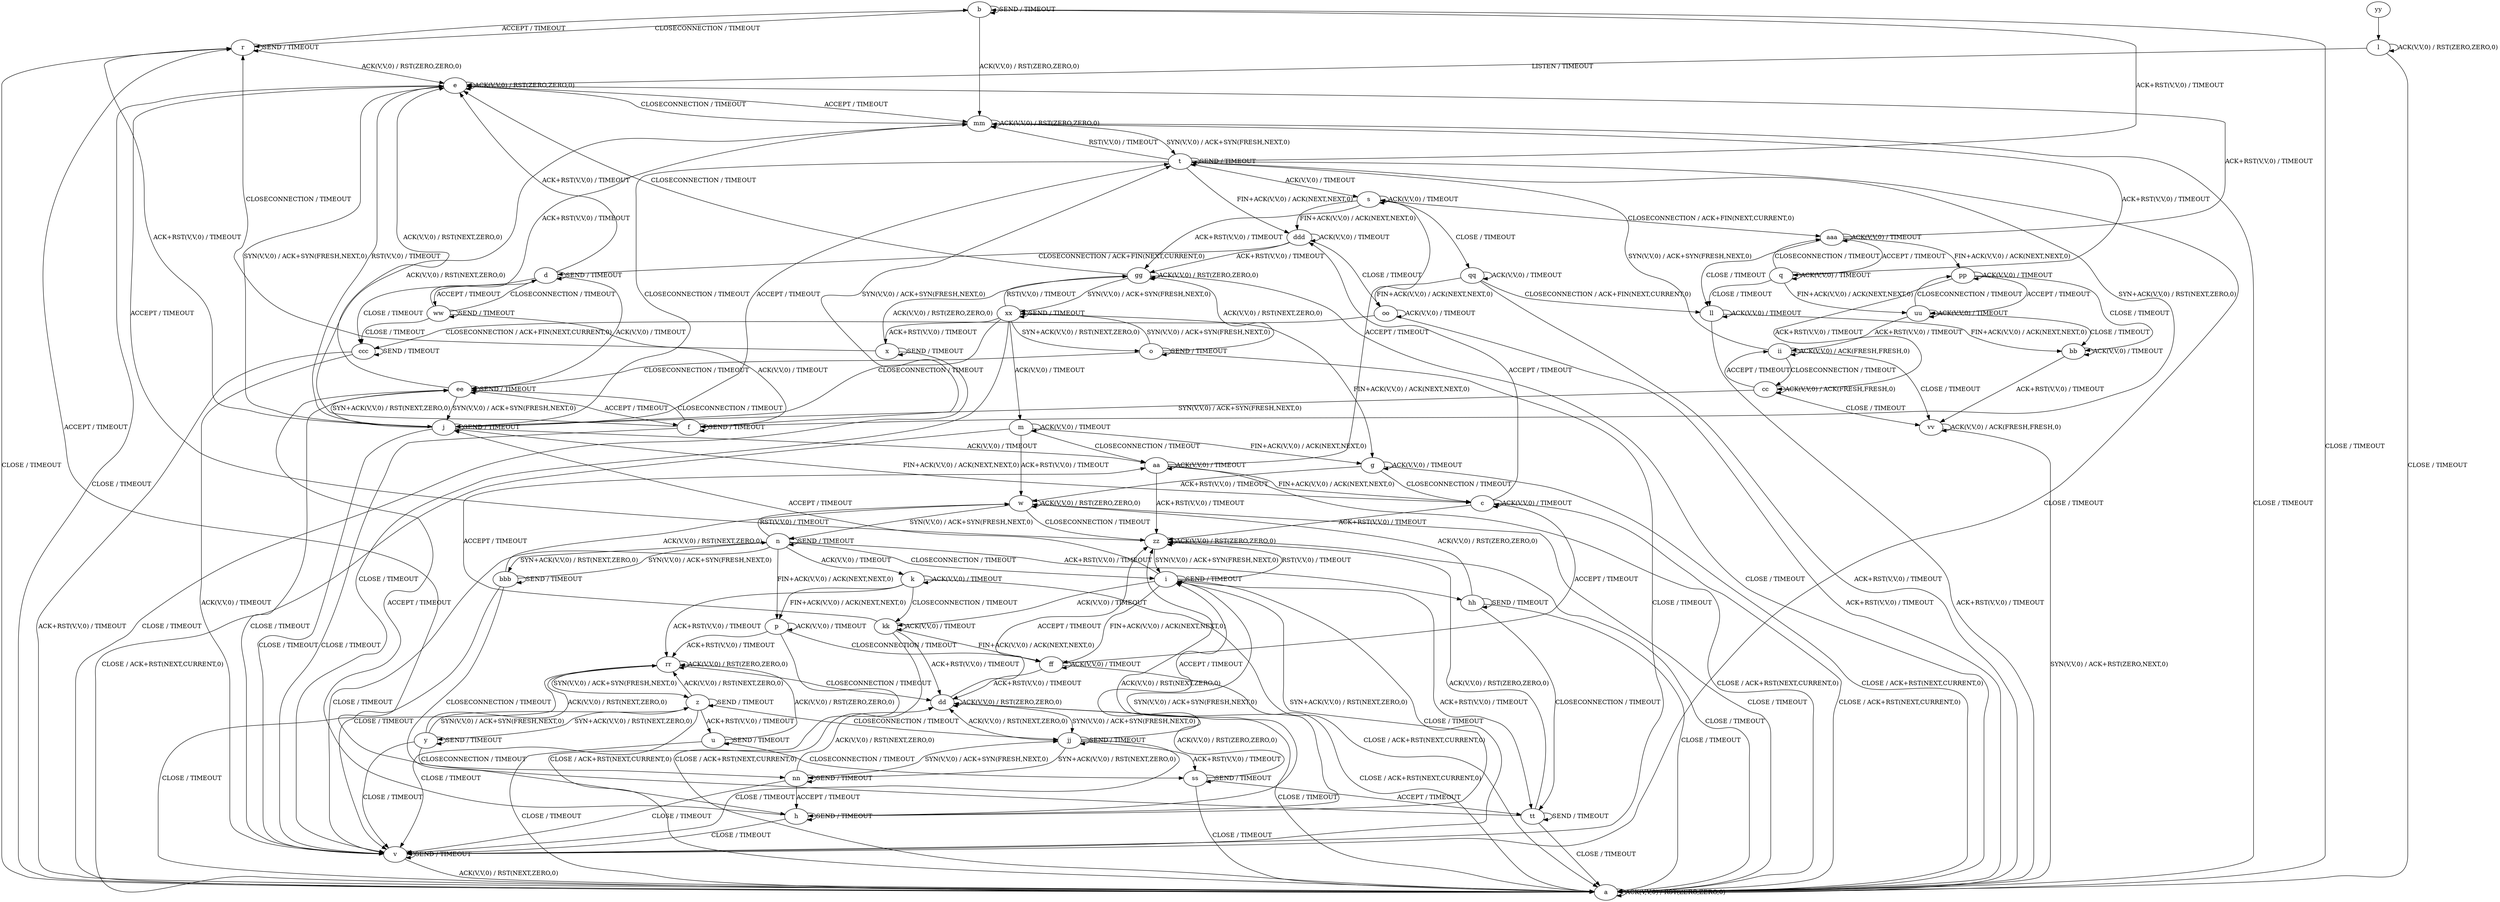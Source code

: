 digraph "" {
	graph ["Incoming time"=1493.2102932929993,
		"Outgoing time"=3147.205769777298,
		Output="{'States': 56, 'Transitions': 716, 'Filename': '../results/tcp/TCP_FreeBSD_Server-TCP_FreeBSD_Server-cvc4-4.dot'}",
		Reference="{'States': 56, 'Transitions': 716, 'Filename': '../subjects/tcp/TCP_FreeBSD_Server.dot'}",
		Solver=cvc4,
		Updated="{'States': 56, 'Transitions': 716, 'Filename': '../subjects/tcp/TCP_FreeBSD_Server.dot'}",
		"f-measure"=1.0,
		precision=1.0,
		recall=1.0
	];
	a -> a [key=0,
	label="ACK(V,V,0) / RST(ZERO,ZERO,0)"];
b -> a [key=0,
label="CLOSE / TIMEOUT"];
b -> b [key=0,
label="SEND / TIMEOUT"];
b -> r [key=0,
label="CLOSECONNECTION / TIMEOUT"];
b -> mm [key=0,
label="ACK(V,V,0) / RST(ZERO,ZERO,0)"];
c -> a [key=0,
label="CLOSE / ACK+RST(NEXT,CURRENT,0)"];
c -> c [key=0,
label="ACK(V,V,0) / TIMEOUT"];
c -> zz [key=0,
label="ACK+RST(V,V,0) / TIMEOUT"];
c -> ddd [key=0,
label="ACCEPT / TIMEOUT"];
d -> d [key=0,
label="SEND / TIMEOUT"];
d -> e [key=0,
label="ACK+RST(V,V,0) / TIMEOUT"];
d -> ee [key=0,
label="ACK(V,V,0) / TIMEOUT"];
d -> ww [key=0,
label="ACCEPT / TIMEOUT"];
d -> ccc [key=0,
label="CLOSE / TIMEOUT"];
e -> a [key=0,
label="CLOSE / TIMEOUT"];
e -> e [key=0,
label="ACK(V,V,0) / RST(ZERO,ZERO,0)"];
e -> j [key=0,
label="SYN(V,V,0) / ACK+SYN(FRESH,NEXT,0)"];
e -> mm [key=0,
label="ACCEPT / TIMEOUT"];
f -> f [key=0,
label="SEND / TIMEOUT"];
f -> t [key=0,
label="SYN(V,V,0) / ACK+SYN(FRESH,NEXT,0)"];
f -> v [key=0,
label="CLOSE / TIMEOUT"];
f -> ee [key=0,
label="CLOSECONNECTION / TIMEOUT"];
f -> mm [key=0,
label="ACK(V,V,0) / RST(NEXT,ZERO,0)"];
g -> a [key=0,
label="CLOSE / ACK+RST(NEXT,CURRENT,0)"];
g -> c [key=0,
label="CLOSECONNECTION / TIMEOUT"];
g -> g [key=0,
label="ACK(V,V,0) / TIMEOUT"];
g -> w [key=0,
label="ACK+RST(V,V,0) / TIMEOUT"];
h -> h [key=0,
label="SEND / TIMEOUT"];
h -> i [key=0,
label="SYN(V,V,0) / ACK+SYN(FRESH,NEXT,0)"];
h -> v [key=0,
label="CLOSE / TIMEOUT"];
h -> ee [key=0,
label="ACCEPT / TIMEOUT"];
h -> zz [key=0,
label="ACK(V,V,0) / RST(NEXT,ZERO,0)"];
i -> h [key=0,
label="SYN+ACK(V,V,0) / RST(NEXT,ZERO,0)"];
i -> i [key=0,
label="SEND / TIMEOUT"];
i -> j [key=0,
label="ACCEPT / TIMEOUT"];
i -> v [key=0,
label="CLOSE / TIMEOUT"];
i -> ff [key=0,
label="FIN+ACK(V,V,0) / ACK(NEXT,NEXT,0)"];
i -> kk [key=0,
label="ACK(V,V,0) / TIMEOUT"];
i -> tt [key=0,
label="ACK+RST(V,V,0) / TIMEOUT"];
i -> zz [key=0,
label="RST(V,V,0) / TIMEOUT"];
j -> c [key=0,
label="FIN+ACK(V,V,0) / ACK(NEXT,NEXT,0)"];
j -> e [key=0,
label="RST(V,V,0) / TIMEOUT"];
j -> j [key=0,
label="SEND / TIMEOUT"];
j -> r [key=0,
label="ACK+RST(V,V,0) / TIMEOUT"];
j -> t [key=0,
label="ACCEPT / TIMEOUT"];
j -> v [key=0,
label="CLOSE / TIMEOUT"];
j -> aa [key=0,
label="ACK(V,V,0) / TIMEOUT"];
j -> ee [key=0,
label="SYN+ACK(V,V,0) / RST(NEXT,ZERO,0)"];
k -> a [key=0,
label="CLOSE / ACK+RST(NEXT,CURRENT,0)"];
k -> k [key=0,
label="ACK(V,V,0) / TIMEOUT"];
k -> p [key=0,
label="FIN+ACK(V,V,0) / ACK(NEXT,NEXT,0)"];
k -> kk [key=0,
label="CLOSECONNECTION / TIMEOUT"];
k -> rr [key=0,
label="ACK+RST(V,V,0) / TIMEOUT"];
l -> a [key=0,
label="CLOSE / TIMEOUT"];
l -> e [key=0,
label="LISTEN / TIMEOUT"];
l -> l [key=0,
label="ACK(V,V,0) / RST(ZERO,ZERO,0)"];
m -> a [key=0,
label="CLOSE / ACK+RST(NEXT,CURRENT,0)"];
m -> g [key=0,
label="FIN+ACK(V,V,0) / ACK(NEXT,NEXT,0)"];
m -> m [key=0,
label="ACK(V,V,0) / TIMEOUT"];
m -> w [key=0,
label="ACK+RST(V,V,0) / TIMEOUT"];
m -> aa [key=0,
label="CLOSECONNECTION / TIMEOUT"];
n -> i [key=0,
label="CLOSECONNECTION / TIMEOUT"];
n -> k [key=0,
label="ACK(V,V,0) / TIMEOUT"];
n -> n [key=0,
label="SEND / TIMEOUT"];
n -> p [key=0,
label="FIN+ACK(V,V,0) / ACK(NEXT,NEXT,0)"];
n -> v [key=0,
label="CLOSE / TIMEOUT"];
n -> w [key=0,
label="RST(V,V,0) / TIMEOUT"];
n -> hh [key=0,
label="ACK+RST(V,V,0) / TIMEOUT"];
n -> bbb [key=0,
label="SYN+ACK(V,V,0) / RST(NEXT,ZERO,0)"];
o -> o [key=0,
label="SEND / TIMEOUT"];
o -> v [key=0,
label="CLOSE / TIMEOUT"];
o -> ee [key=0,
label="CLOSECONNECTION / TIMEOUT"];
o -> gg [key=0,
label="ACK(V,V,0) / RST(NEXT,ZERO,0)"];
o -> xx [key=0,
label="SYN(V,V,0) / ACK+SYN(FRESH,NEXT,0)"];
p -> a [key=0,
label="CLOSE / ACK+RST(NEXT,CURRENT,0)"];
p -> p [key=0,
label="ACK(V,V,0) / TIMEOUT"];
p -> ff [key=0,
label="CLOSECONNECTION / TIMEOUT"];
p -> rr [key=0,
label="ACK+RST(V,V,0) / TIMEOUT"];
q -> q [key=0,
label="ACK(V,V,0) / TIMEOUT"];
q -> ll [key=0,
label="CLOSE / TIMEOUT"];
q -> mm [key=0,
label="ACK+RST(V,V,0) / TIMEOUT"];
q -> uu [key=0,
label="FIN+ACK(V,V,0) / ACK(NEXT,NEXT,0)"];
q -> aaa [key=0,
label="CLOSECONNECTION / TIMEOUT"];
r -> a [key=0,
label="CLOSE / TIMEOUT"];
r -> b [key=0,
label="ACCEPT / TIMEOUT"];
r -> e [key=0,
label="ACK(V,V,0) / RST(ZERO,ZERO,0)"];
r -> r [key=0,
label="SEND / TIMEOUT"];
s -> s [key=0,
label="ACK(V,V,0) / TIMEOUT"];
s -> gg [key=0,
label="ACK+RST(V,V,0) / TIMEOUT"];
s -> qq [key=0,
label="CLOSE / TIMEOUT"];
s -> aaa [key=0,
label="CLOSECONNECTION / ACK+FIN(NEXT,CURRENT,0)"];
s -> ddd [key=0,
label="FIN+ACK(V,V,0) / ACK(NEXT,NEXT,0)"];
t -> b [key=0,
label="ACK+RST(V,V,0) / TIMEOUT"];
t -> f [key=0,
label="SYN+ACK(V,V,0) / RST(NEXT,ZERO,0)"];
t -> j [key=0,
label="CLOSECONNECTION / TIMEOUT"];
t -> s [key=0,
label="ACK(V,V,0) / TIMEOUT"];
t -> t [key=0,
label="SEND / TIMEOUT"];
t -> v [key=0,
label="CLOSE / TIMEOUT"];
t -> mm [key=0,
label="RST(V,V,0) / TIMEOUT"];
t -> ddd [key=0,
label="FIN+ACK(V,V,0) / ACK(NEXT,NEXT,0)"];
u -> a [key=0,
label="CLOSE / TIMEOUT"];
u -> u [key=0,
label="SEND / TIMEOUT"];
u -> rr [key=0,
label="ACK(V,V,0) / RST(ZERO,ZERO,0)"];
u -> ss [key=0,
label="CLOSECONNECTION / TIMEOUT"];
v -> a [key=0,
label="ACK(V,V,0) / RST(NEXT,ZERO,0)"];
v -> v [key=0,
label="SEND / TIMEOUT"];
w -> a [key=0,
label="CLOSE / TIMEOUT"];
w -> n [key=0,
label="SYN(V,V,0) / ACK+SYN(FRESH,NEXT,0)"];
w -> w [key=0,
label="ACK(V,V,0) / RST(ZERO,ZERO,0)"];
w -> zz [key=0,
label="CLOSECONNECTION / TIMEOUT"];
x -> a [key=0,
label="CLOSE / TIMEOUT"];
x -> r [key=0,
label="CLOSECONNECTION / TIMEOUT"];
x -> x [key=0,
label="SEND / TIMEOUT"];
x -> gg [key=0,
label="ACK(V,V,0) / RST(ZERO,ZERO,0)"];
y -> v [key=0,
label="CLOSE / TIMEOUT"];
y -> y [key=0,
label="SEND / TIMEOUT"];
y -> z [key=0,
label="SYN(V,V,0) / ACK+SYN(FRESH,NEXT,0)"];
y -> nn [key=0,
label="CLOSECONNECTION / TIMEOUT"];
y -> rr [key=0,
label="ACK(V,V,0) / RST(NEXT,ZERO,0)"];
z -> u [key=0,
label="ACK+RST(V,V,0) / TIMEOUT"];
z -> v [key=0,
label="CLOSE / TIMEOUT"];
z -> y [key=0,
label="SYN+ACK(V,V,0) / RST(NEXT,ZERO,0)"];
z -> z [key=0,
label="SEND / TIMEOUT"];
z -> jj [key=0,
label="CLOSECONNECTION / TIMEOUT"];
z -> rr [key=0,
label="ACK(V,V,0) / RST(NEXT,ZERO,0)"];
aa -> a [key=0,
label="CLOSE / ACK+RST(NEXT,CURRENT,0)"];
aa -> c [key=0,
label="FIN+ACK(V,V,0) / ACK(NEXT,NEXT,0)"];
aa -> s [key=0,
label="ACCEPT / TIMEOUT"];
aa -> aa [key=0,
label="ACK(V,V,0) / TIMEOUT"];
aa -> zz [key=0,
label="ACK+RST(V,V,0) / TIMEOUT"];
bb -> bb [key=0,
label="ACK(V,V,0) / TIMEOUT"];
bb -> vv [key=0,
label="ACK+RST(V,V,0) / TIMEOUT"];
cc -> j [key=0,
label="SYN(V,V,0) / ACK+SYN(FRESH,NEXT,0)"];
cc -> cc [key=0,
label="ACK(V,V,0) / ACK(FRESH,FRESH,0)"];
cc -> ii [key=0,
label="ACCEPT / TIMEOUT"];
cc -> vv [key=0,
label="CLOSE / TIMEOUT"];
dd -> a [key=0,
label="CLOSE / TIMEOUT"];
dd -> dd [key=0,
label="ACK(V,V,0) / RST(ZERO,ZERO,0)"];
dd -> jj [key=0,
label="SYN(V,V,0) / ACK+SYN(FRESH,NEXT,0)"];
dd -> zz [key=0,
label="ACCEPT / TIMEOUT"];
ee -> e [key=0,
label="ACK(V,V,0) / RST(NEXT,ZERO,0)"];
ee -> f [key=0,
label="ACCEPT / TIMEOUT"];
ee -> j [key=0,
label="SYN(V,V,0) / ACK+SYN(FRESH,NEXT,0)"];
ee -> v [key=0,
label="CLOSE / TIMEOUT"];
ee -> ee [key=0,
label="SEND / TIMEOUT"];
ff -> a [key=0,
label="CLOSE / ACK+RST(NEXT,CURRENT,0)"];
ff -> c [key=0,
label="ACCEPT / TIMEOUT"];
ff -> dd [key=0,
label="ACK+RST(V,V,0) / TIMEOUT"];
ff -> ff [key=0,
label="ACK(V,V,0) / TIMEOUT"];
gg -> a [key=0,
label="CLOSE / TIMEOUT"];
gg -> e [key=0,
label="CLOSECONNECTION / TIMEOUT"];
gg -> gg [key=0,
label="ACK(V,V,0) / RST(ZERO,ZERO,0)"];
gg -> xx [key=0,
label="SYN(V,V,0) / ACK+SYN(FRESH,NEXT,0)"];
hh -> a [key=0,
label="CLOSE / TIMEOUT"];
hh -> w [key=0,
label="ACK(V,V,0) / RST(ZERO,ZERO,0)"];
hh -> hh [key=0,
label="SEND / TIMEOUT"];
hh -> tt [key=0,
label="CLOSECONNECTION / TIMEOUT"];
ii -> t [key=0,
label="SYN(V,V,0) / ACK+SYN(FRESH,NEXT,0)"];
ii -> cc [key=0,
label="CLOSECONNECTION / TIMEOUT"];
ii -> ii [key=0,
label="ACK(V,V,0) / ACK(FRESH,FRESH,0)"];
ii -> vv [key=0,
label="CLOSE / TIMEOUT"];
jj -> i [key=0,
label="ACCEPT / TIMEOUT"];
jj -> v [key=0,
label="CLOSE / TIMEOUT"];
jj -> dd [key=0,
label="ACK(V,V,0) / RST(NEXT,ZERO,0)"];
jj -> jj [key=0,
label="SEND / TIMEOUT"];
jj -> nn [key=0,
label="SYN+ACK(V,V,0) / RST(NEXT,ZERO,0)"];
jj -> ss [key=0,
label="ACK+RST(V,V,0) / TIMEOUT"];
kk -> a [key=0,
label="CLOSE / ACK+RST(NEXT,CURRENT,0)"];
kk -> aa [key=0,
label="ACCEPT / TIMEOUT"];
kk -> dd [key=0,
label="ACK+RST(V,V,0) / TIMEOUT"];
kk -> ff [key=0,
label="FIN+ACK(V,V,0) / ACK(NEXT,NEXT,0)"];
kk -> kk [key=0,
label="ACK(V,V,0) / TIMEOUT"];
ll -> a [key=0,
label="ACK+RST(V,V,0) / TIMEOUT"];
ll -> bb [key=0,
label="FIN+ACK(V,V,0) / ACK(NEXT,NEXT,0)"];
ll -> ll [key=0,
label="ACK(V,V,0) / TIMEOUT"];
mm -> a [key=0,
label="CLOSE / TIMEOUT"];
mm -> e [key=0,
label="CLOSECONNECTION / TIMEOUT"];
mm -> t [key=0,
label="SYN(V,V,0) / ACK+SYN(FRESH,NEXT,0)"];
mm -> mm [key=0,
label="ACK(V,V,0) / RST(ZERO,ZERO,0)"];
nn -> h [key=0,
label="ACCEPT / TIMEOUT"];
nn -> v [key=0,
label="CLOSE / TIMEOUT"];
nn -> dd [key=0,
label="ACK(V,V,0) / RST(NEXT,ZERO,0)"];
nn -> jj [key=0,
label="SYN(V,V,0) / ACK+SYN(FRESH,NEXT,0)"];
nn -> nn [key=0,
label="SEND / TIMEOUT"];
oo -> a [key=0,
label="ACK+RST(V,V,0) / TIMEOUT"];
oo -> oo [key=0,
label="ACK(V,V,0) / TIMEOUT"];
oo -> ccc [key=0,
label="CLOSECONNECTION / ACK+FIN(NEXT,CURRENT,0)"];
pp -> bb [key=0,
label="CLOSE / TIMEOUT"];
pp -> cc [key=0,
label="ACK+RST(V,V,0) / TIMEOUT"];
pp -> pp [key=0,
label="ACK(V,V,0) / TIMEOUT"];
pp -> uu [key=0,
label="ACCEPT / TIMEOUT"];
qq -> a [key=0,
label="ACK+RST(V,V,0) / TIMEOUT"];
qq -> ll [key=0,
label="CLOSECONNECTION / ACK+FIN(NEXT,CURRENT,0)"];
qq -> oo [key=0,
label="FIN+ACK(V,V,0) / ACK(NEXT,NEXT,0)"];
qq -> qq [key=0,
label="ACK(V,V,0) / TIMEOUT"];
rr -> a [key=0,
label="CLOSE / TIMEOUT"];
rr -> z [key=0,
label="SYN(V,V,0) / ACK+SYN(FRESH,NEXT,0)"];
rr -> dd [key=0,
label="CLOSECONNECTION / TIMEOUT"];
rr -> rr [key=0,
label="ACK(V,V,0) / RST(ZERO,ZERO,0)"];
ss -> a [key=0,
label="CLOSE / TIMEOUT"];
ss -> dd [key=0,
label="ACK(V,V,0) / RST(ZERO,ZERO,0)"];
ss -> ss [key=0,
label="SEND / TIMEOUT"];
ss -> tt [key=0,
label="ACCEPT / TIMEOUT"];
tt -> a [key=0,
label="CLOSE / TIMEOUT"];
tt -> r [key=0,
label="ACCEPT / TIMEOUT"];
tt -> tt [key=0,
label="SEND / TIMEOUT"];
tt -> zz [key=0,
label="ACK(V,V,0) / RST(ZERO,ZERO,0)"];
uu -> bb [key=0,
label="CLOSE / TIMEOUT"];
uu -> ii [key=0,
label="ACK+RST(V,V,0) / TIMEOUT"];
uu -> pp [key=0,
label="CLOSECONNECTION / TIMEOUT"];
uu -> uu [key=0,
label="ACK(V,V,0) / TIMEOUT"];
vv -> a [key=0,
label="SYN(V,V,0) / ACK+RST(ZERO,NEXT,0)"];
vv -> vv [key=0,
label="ACK(V,V,0) / ACK(FRESH,FRESH,0)"];
ww -> d [key=0,
label="CLOSECONNECTION / TIMEOUT"];
ww -> f [key=0,
label="ACK(V,V,0) / TIMEOUT"];
ww -> mm [key=0,
label="ACK+RST(V,V,0) / TIMEOUT"];
ww -> ww [key=0,
label="SEND / TIMEOUT"];
ww -> ccc [key=0,
label="CLOSE / TIMEOUT"];
xx -> g [key=0,
label="FIN+ACK(V,V,0) / ACK(NEXT,NEXT,0)"];
xx -> j [key=0,
label="CLOSECONNECTION / TIMEOUT"];
xx -> m [key=0,
label="ACK(V,V,0) / TIMEOUT"];
xx -> o [key=0,
label="SYN+ACK(V,V,0) / RST(NEXT,ZERO,0)"];
xx -> v [key=0,
label="CLOSE / TIMEOUT"];
xx -> x [key=0,
label="ACK+RST(V,V,0) / TIMEOUT"];
xx -> gg [key=0,
label="RST(V,V,0) / TIMEOUT"];
xx -> xx [key=0,
label="SEND / TIMEOUT"];
yy -> l [key=0];
zz -> a [key=0,
label="CLOSE / TIMEOUT"];
zz -> e [key=0,
label="ACCEPT / TIMEOUT"];
zz -> i [key=0,
label="SYN(V,V,0) / ACK+SYN(FRESH,NEXT,0)"];
zz -> zz [key=0,
label="ACK(V,V,0) / RST(ZERO,ZERO,0)"];
aaa -> e [key=0,
label="ACK+RST(V,V,0) / TIMEOUT"];
aaa -> q [key=0,
label="ACCEPT / TIMEOUT"];
aaa -> ll [key=0,
label="CLOSE / TIMEOUT"];
aaa -> pp [key=0,
label="FIN+ACK(V,V,0) / ACK(NEXT,NEXT,0)"];
aaa -> aaa [key=0,
label="ACK(V,V,0) / TIMEOUT"];
bbb -> h [key=0,
label="CLOSECONNECTION / TIMEOUT"];
bbb -> n [key=0,
label="SYN(V,V,0) / ACK+SYN(FRESH,NEXT,0)"];
bbb -> v [key=0,
label="CLOSE / TIMEOUT"];
bbb -> w [key=0,
label="ACK(V,V,0) / RST(NEXT,ZERO,0)"];
bbb -> bbb [key=0,
label="SEND / TIMEOUT"];
ccc -> a [key=0,
label="ACK+RST(V,V,0) / TIMEOUT"];
ccc -> v [key=0,
label="ACK(V,V,0) / TIMEOUT"];
ccc -> ccc [key=0,
label="SEND / TIMEOUT"];
ddd -> d [key=0,
label="CLOSECONNECTION / ACK+FIN(NEXT,CURRENT,0)"];
ddd -> gg [key=0,
label="ACK+RST(V,V,0) / TIMEOUT"];
ddd -> oo [key=0,
label="CLOSE / TIMEOUT"];
ddd -> ddd [key=0,
label="ACK(V,V,0) / TIMEOUT"];
}
